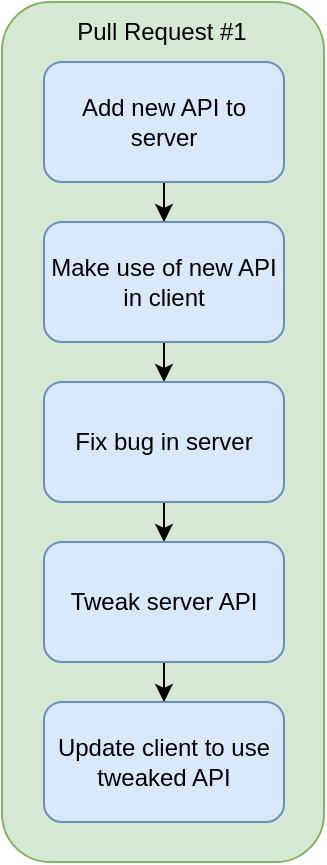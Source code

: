 <mxfile version="20.5.3" type="device"><diagram id="XDiUmk2jfqOLB03rL3e0" name="Page-1"><mxGraphModel dx="877" dy="912" grid="1" gridSize="10" guides="1" tooltips="1" connect="1" arrows="1" fold="1" page="1" pageScale="1" pageWidth="827" pageHeight="1169" math="0" shadow="0"><root><mxCell id="0"/><mxCell id="1" parent="0"/><mxCell id="-uFseF5bOBY3x7SfQdK--12" value="" style="rounded=1;whiteSpace=wrap;html=1;fillColor=#d5e8d4;strokeColor=#82b366;" vertex="1" parent="1"><mxGeometry x="60" y="130" width="161" height="430" as="geometry"/></mxCell><mxCell id="-uFseF5bOBY3x7SfQdK--15" value="" style="edgeStyle=orthogonalEdgeStyle;rounded=0;orthogonalLoop=1;jettySize=auto;html=1;entryX=0.5;entryY=0;entryDx=0;entryDy=0;" edge="1" parent="1" source="-uFseF5bOBY3x7SfQdK--1" target="-uFseF5bOBY3x7SfQdK--2"><mxGeometry relative="1" as="geometry"/></mxCell><mxCell id="-uFseF5bOBY3x7SfQdK--1" value="Add new API to server" style="rounded=1;whiteSpace=wrap;html=1;fillColor=#dae8fc;strokeColor=#6c8ebf;" vertex="1" parent="1"><mxGeometry x="81" y="160" width="120" height="60" as="geometry"/></mxCell><mxCell id="-uFseF5bOBY3x7SfQdK--23" style="edgeStyle=orthogonalEdgeStyle;rounded=0;orthogonalLoop=1;jettySize=auto;html=1;exitX=0.5;exitY=1;exitDx=0;exitDy=0;entryX=0.5;entryY=0;entryDx=0;entryDy=0;" edge="1" parent="1" source="-uFseF5bOBY3x7SfQdK--2" target="-uFseF5bOBY3x7SfQdK--3"><mxGeometry relative="1" as="geometry"/></mxCell><mxCell id="-uFseF5bOBY3x7SfQdK--2" value="Make use of new API in client" style="rounded=1;whiteSpace=wrap;html=1;fillColor=#dae8fc;strokeColor=#6c8ebf;" vertex="1" parent="1"><mxGeometry x="81" y="240" width="120" height="60" as="geometry"/></mxCell><mxCell id="-uFseF5bOBY3x7SfQdK--25" style="edgeStyle=orthogonalEdgeStyle;rounded=0;orthogonalLoop=1;jettySize=auto;html=1;exitX=0.5;exitY=1;exitDx=0;exitDy=0;entryX=0.5;entryY=0;entryDx=0;entryDy=0;" edge="1" parent="1" source="-uFseF5bOBY3x7SfQdK--3" target="-uFseF5bOBY3x7SfQdK--4"><mxGeometry relative="1" as="geometry"/></mxCell><mxCell id="-uFseF5bOBY3x7SfQdK--3" value="Fix bug in server" style="rounded=1;whiteSpace=wrap;html=1;fillColor=#dae8fc;strokeColor=#6c8ebf;" vertex="1" parent="1"><mxGeometry x="81" y="320" width="120" height="60" as="geometry"/></mxCell><mxCell id="-uFseF5bOBY3x7SfQdK--28" style="edgeStyle=orthogonalEdgeStyle;rounded=0;orthogonalLoop=1;jettySize=auto;html=1;entryX=0.5;entryY=0;entryDx=0;entryDy=0;" edge="1" parent="1" source="-uFseF5bOBY3x7SfQdK--4" target="-uFseF5bOBY3x7SfQdK--5"><mxGeometry relative="1" as="geometry"/></mxCell><mxCell id="-uFseF5bOBY3x7SfQdK--4" value="Tweak server API" style="rounded=1;whiteSpace=wrap;html=1;fillColor=#dae8fc;strokeColor=#6c8ebf;" vertex="1" parent="1"><mxGeometry x="81" y="400" width="120" height="60" as="geometry"/></mxCell><mxCell id="-uFseF5bOBY3x7SfQdK--5" value="Update client to use tweaked API" style="rounded=1;whiteSpace=wrap;html=1;fillColor=#dae8fc;strokeColor=#6c8ebf;" vertex="1" parent="1"><mxGeometry x="81" y="480" width="120" height="60" as="geometry"/></mxCell><mxCell id="-uFseF5bOBY3x7SfQdK--17" value="Pull Request #1" style="text;html=1;strokeColor=none;fillColor=none;align=center;verticalAlign=middle;whiteSpace=wrap;rounded=0;" vertex="1" parent="1"><mxGeometry x="80" y="130" width="120" height="30" as="geometry"/></mxCell></root></mxGraphModel></diagram></mxfile>